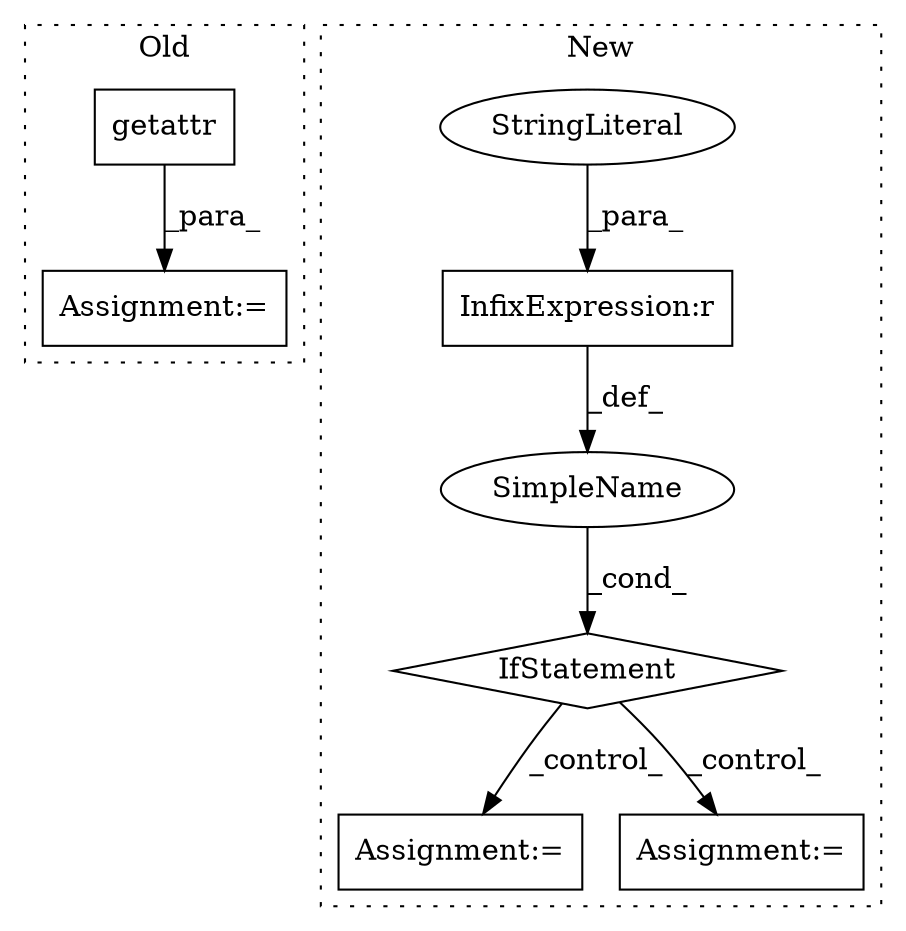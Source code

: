 digraph G {
subgraph cluster0 {
1 [label="getattr" a="32" s="3363,3403" l="8,1" shape="box"];
3 [label="Assignment:=" a="7" s="3362" l="1" shape="box"];
label = "Old";
style="dotted";
}
subgraph cluster1 {
2 [label="IfStatement" a="25" s="5438,5465" l="4,2" shape="diamond"];
4 [label="Assignment:=" a="7" s="5525" l="1" shape="box"];
5 [label="SimpleName" a="42" s="" l="" shape="ellipse"];
6 [label="Assignment:=" a="7" s="5486" l="1" shape="box"];
7 [label="InfixExpression:r" a="27" s="5455" l="4" shape="box"];
8 [label="StringLiteral" a="45" s="5459" l="6" shape="ellipse"];
label = "New";
style="dotted";
}
1 -> 3 [label="_para_"];
2 -> 4 [label="_control_"];
2 -> 6 [label="_control_"];
5 -> 2 [label="_cond_"];
7 -> 5 [label="_def_"];
8 -> 7 [label="_para_"];
}